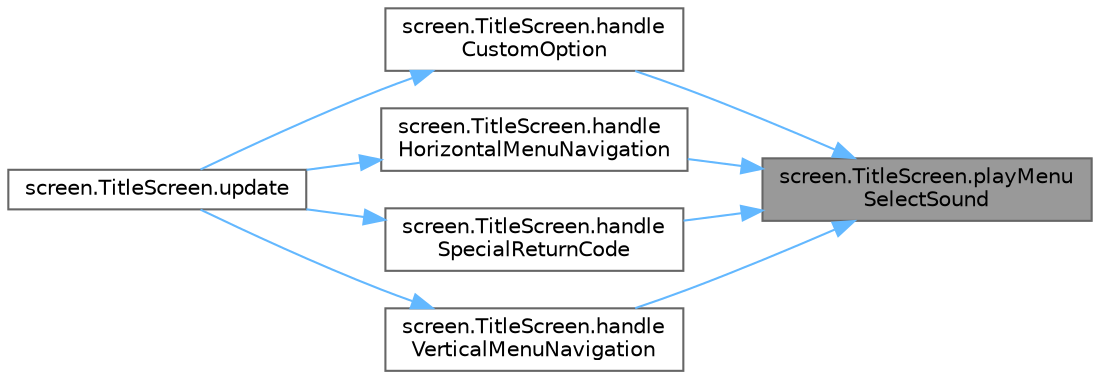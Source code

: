 digraph "screen.TitleScreen.playMenuSelectSound"
{
 // LATEX_PDF_SIZE
  bgcolor="transparent";
  edge [fontname=Helvetica,fontsize=10,labelfontname=Helvetica,labelfontsize=10];
  node [fontname=Helvetica,fontsize=10,shape=box,height=0.2,width=0.4];
  rankdir="RL";
  Node1 [id="Node000001",label="screen.TitleScreen.playMenu\lSelectSound",height=0.2,width=0.4,color="gray40", fillcolor="grey60", style="filled", fontcolor="black",tooltip=" "];
  Node1 -> Node2 [id="edge1_Node000001_Node000002",dir="back",color="steelblue1",style="solid",tooltip=" "];
  Node2 [id="Node000002",label="screen.TitleScreen.handle\lCustomOption",height=0.2,width=0.4,color="grey40", fillcolor="white", style="filled",URL="$classscreen_1_1_title_screen.html#aa096a9853f7b30afa52f751bccf0698d",tooltip=" "];
  Node2 -> Node3 [id="edge2_Node000002_Node000003",dir="back",color="steelblue1",style="solid",tooltip=" "];
  Node3 [id="Node000003",label="screen.TitleScreen.update",height=0.2,width=0.4,color="grey40", fillcolor="white", style="filled",URL="$classscreen_1_1_title_screen.html#a3d9cb268fcea0fb80c636094b7da3a3d",tooltip="Updates the elements on screen and checks for events."];
  Node1 -> Node4 [id="edge3_Node000001_Node000004",dir="back",color="steelblue1",style="solid",tooltip=" "];
  Node4 [id="Node000004",label="screen.TitleScreen.handle\lHorizontalMenuNavigation",height=0.2,width=0.4,color="grey40", fillcolor="white", style="filled",URL="$classscreen_1_1_title_screen.html#a4cea29053a302903adb24c481f73ef32",tooltip=" "];
  Node4 -> Node3 [id="edge4_Node000004_Node000003",dir="back",color="steelblue1",style="solid",tooltip=" "];
  Node1 -> Node5 [id="edge5_Node000001_Node000005",dir="back",color="steelblue1",style="solid",tooltip=" "];
  Node5 [id="Node000005",label="screen.TitleScreen.handle\lSpecialReturnCode",height=0.2,width=0.4,color="grey40", fillcolor="white", style="filled",URL="$classscreen_1_1_title_screen.html#a13e1bc224668add219c9a8544a8d8f34",tooltip=" "];
  Node5 -> Node3 [id="edge6_Node000005_Node000003",dir="back",color="steelblue1",style="solid",tooltip=" "];
  Node1 -> Node6 [id="edge7_Node000001_Node000006",dir="back",color="steelblue1",style="solid",tooltip=" "];
  Node6 [id="Node000006",label="screen.TitleScreen.handle\lVerticalMenuNavigation",height=0.2,width=0.4,color="grey40", fillcolor="white", style="filled",URL="$classscreen_1_1_title_screen.html#a26c6225edd92e784057fc7bc2df4b88c",tooltip=" "];
  Node6 -> Node3 [id="edge8_Node000006_Node000003",dir="back",color="steelblue1",style="solid",tooltip=" "];
}

